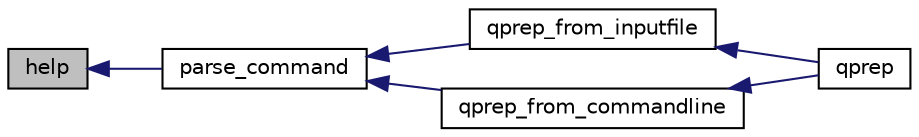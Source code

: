 digraph "help"
{
  edge [fontname="Helvetica",fontsize="10",labelfontname="Helvetica",labelfontsize="10"];
  node [fontname="Helvetica",fontsize="10",shape=record];
  rankdir="LR";
  Node1 [label="help",height=0.2,width=0.4,color="black", fillcolor="grey75", style="filled" fontcolor="black"];
  Node1 -> Node2 [dir="back",color="midnightblue",fontsize="10",style="solid",fontname="Helvetica"];
  Node2 [label="parse_command",height=0.2,width=0.4,color="black", fillcolor="white", style="filled",URL="$qprep_8f90.html#add7d58759b8d0826b87051647135e024"];
  Node2 -> Node3 [dir="back",color="midnightblue",fontsize="10",style="solid",fontname="Helvetica"];
  Node3 [label="qprep_from_inputfile",height=0.2,width=0.4,color="black", fillcolor="white", style="filled",URL="$qprep_8f90.html#aae7f6285ebd5705125725dcda622efd5"];
  Node3 -> Node4 [dir="back",color="midnightblue",fontsize="10",style="solid",fontname="Helvetica"];
  Node4 [label="qprep",height=0.2,width=0.4,color="black", fillcolor="white", style="filled",URL="$qprep_8f90.html#a252292cf2c64796a48ab29aae4920d15"];
  Node2 -> Node5 [dir="back",color="midnightblue",fontsize="10",style="solid",fontname="Helvetica"];
  Node5 [label="qprep_from_commandline",height=0.2,width=0.4,color="black", fillcolor="white", style="filled",URL="$qprep_8f90.html#a509741b66578d6d76b269d0f98128910"];
  Node5 -> Node4 [dir="back",color="midnightblue",fontsize="10",style="solid",fontname="Helvetica"];
}

